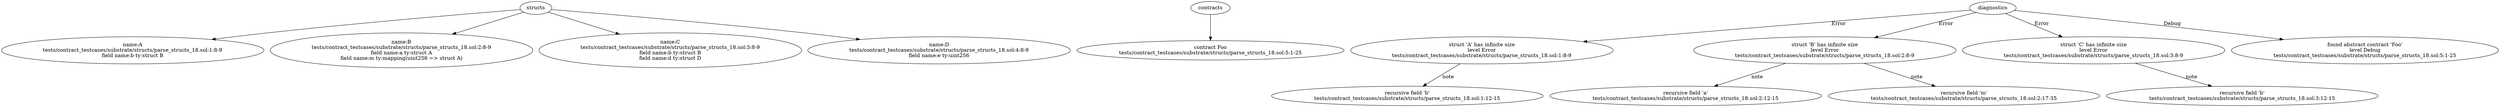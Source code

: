 strict digraph "tests/contract_testcases/substrate/structs/parse_structs_18.sol" {
	A [label="name:A\ntests/contract_testcases/substrate/structs/parse_structs_18.sol:1:8-9\nfield name:b ty:struct B"]
	B [label="name:B\ntests/contract_testcases/substrate/structs/parse_structs_18.sol:2:8-9\nfield name:a ty:struct A\nfield name:m ty:mapping(uint256 => struct A)"]
	C [label="name:C\ntests/contract_testcases/substrate/structs/parse_structs_18.sol:3:8-9\nfield name:b ty:struct B\nfield name:d ty:struct D"]
	D [label="name:D\ntests/contract_testcases/substrate/structs/parse_structs_18.sol:4:8-9\nfield name:e ty:uint256"]
	contract [label="contract Foo\ntests/contract_testcases/substrate/structs/parse_structs_18.sol:5:1-25"]
	diagnostic [label="struct 'A' has infinite size\nlevel Error\ntests/contract_testcases/substrate/structs/parse_structs_18.sol:1:8-9"]
	note [label="recursive field 'b'\ntests/contract_testcases/substrate/structs/parse_structs_18.sol:1:12-15"]
	diagnostic_10 [label="struct 'B' has infinite size\nlevel Error\ntests/contract_testcases/substrate/structs/parse_structs_18.sol:2:8-9"]
	note_11 [label="recursive field 'a'\ntests/contract_testcases/substrate/structs/parse_structs_18.sol:2:12-15"]
	note_12 [label="recursive field 'm'\ntests/contract_testcases/substrate/structs/parse_structs_18.sol:2:17-35"]
	diagnostic_13 [label="struct 'C' has infinite size\nlevel Error\ntests/contract_testcases/substrate/structs/parse_structs_18.sol:3:8-9"]
	note_14 [label="recursive field 'b'\ntests/contract_testcases/substrate/structs/parse_structs_18.sol:3:12-15"]
	diagnostic_15 [label="found abstract contract 'Foo'\nlevel Debug\ntests/contract_testcases/substrate/structs/parse_structs_18.sol:5:1-25"]
	structs -> A
	structs -> B
	structs -> C
	structs -> D
	contracts -> contract
	diagnostics -> diagnostic [label="Error"]
	diagnostic -> note [label="note"]
	diagnostics -> diagnostic_10 [label="Error"]
	diagnostic_10 -> note_11 [label="note"]
	diagnostic_10 -> note_12 [label="note"]
	diagnostics -> diagnostic_13 [label="Error"]
	diagnostic_13 -> note_14 [label="note"]
	diagnostics -> diagnostic_15 [label="Debug"]
}
